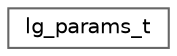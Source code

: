 digraph "Graphical Class Hierarchy"
{
 // LATEX_PDF_SIZE
  bgcolor="transparent";
  edge [fontname=Helvetica,fontsize=10,labelfontname=Helvetica,labelfontsize=10];
  node [fontname=Helvetica,fontsize=10,shape=box,height=0.2,width=0.4];
  rankdir="LR";
  Node0 [id="Node000000",label="lg_params_t",height=0.2,width=0.4,color="grey40", fillcolor="white", style="filled",URL="$structlg__params__t.html",tooltip="Structure lg_params_t."];
}
